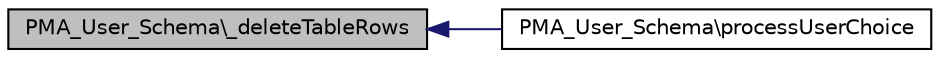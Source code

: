 digraph G
{
  edge [fontname="Helvetica",fontsize="10",labelfontname="Helvetica",labelfontsize="10"];
  node [fontname="Helvetica",fontsize="10",shape=record];
  rankdir="LR";
  Node1 [label="PMA_User_Schema\\_deleteTableRows",height=0.2,width=0.4,color="black", fillcolor="grey75", style="filled" fontcolor="black"];
  Node1 -> Node2 [dir="back",color="midnightblue",fontsize="10",style="solid",fontname="Helvetica"];
  Node2 [label="PMA_User_Schema\\processUserChoice",height=0.2,width=0.4,color="black", fillcolor="white", style="filled",URL="$classPMA__User__Schema.html#a8048d6f8b912b46df6fa4a796cb59bcb",tooltip="This function will process the user defined pages and tables which will be exported as Relational sch..."];
}
